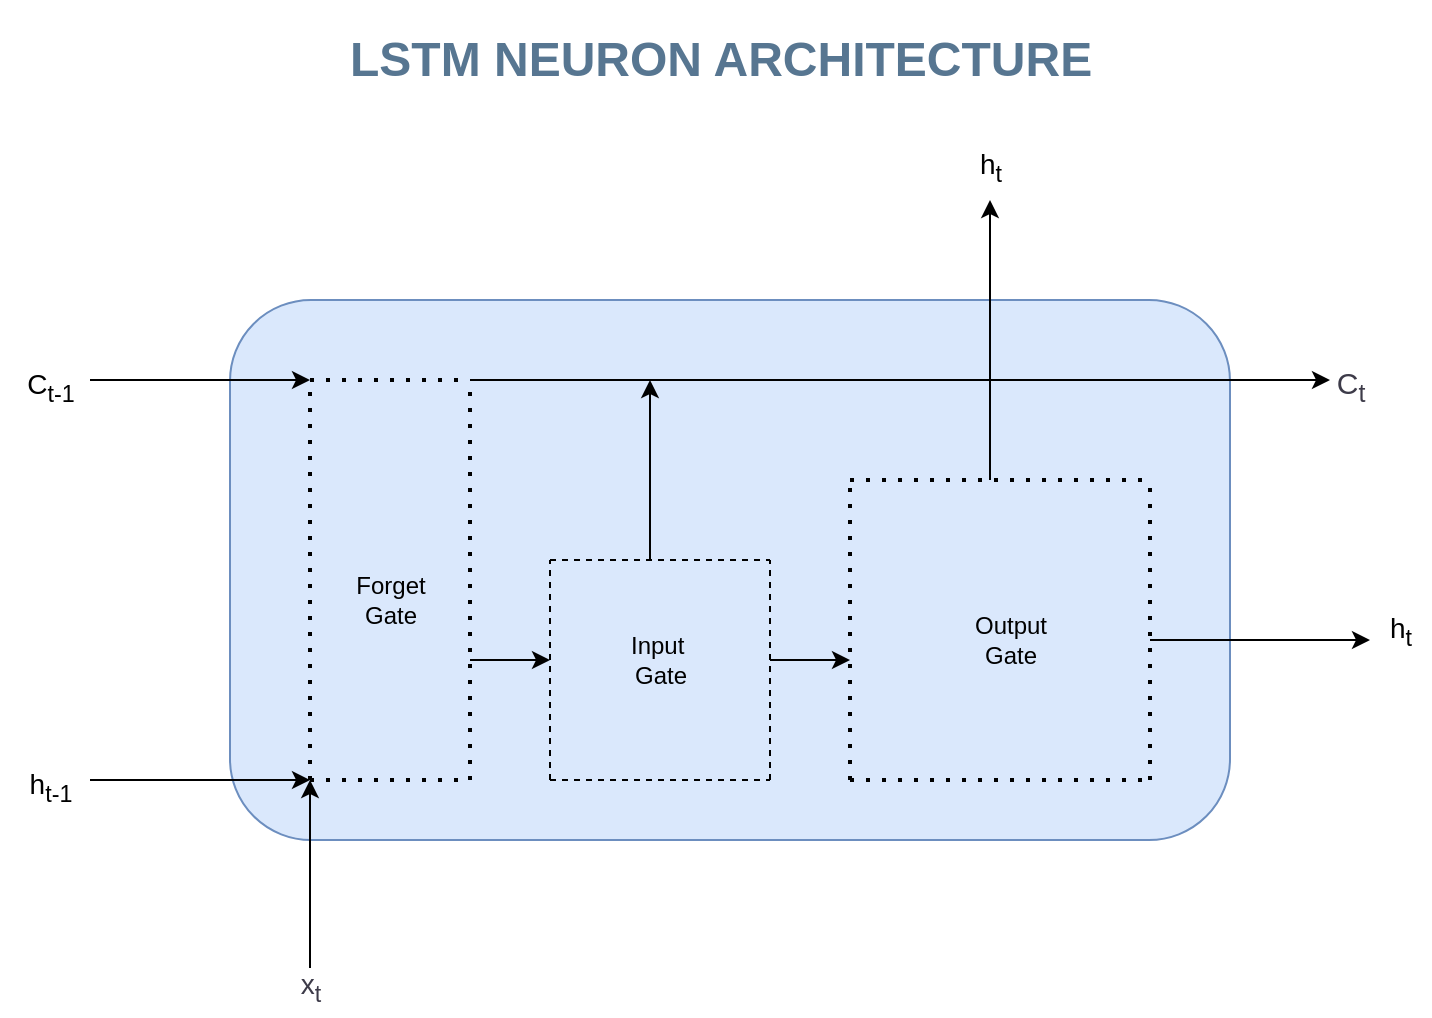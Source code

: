 <mxfile version="22.1.5" type="google">
  <diagram name="Page-1" id="XDvfa6rc9KfHzsdz-pRG">
    <mxGraphModel grid="1" page="1" gridSize="10" guides="1" tooltips="1" connect="1" arrows="1" fold="1" pageScale="1" pageWidth="827" pageHeight="1169" math="0" shadow="0">
      <root>
        <mxCell id="0" />
        <mxCell id="1" parent="0" />
        <mxCell id="9QbWNSX-sjUOGeyVZJAA-1" value="" style="rounded=1;whiteSpace=wrap;html=1;fillColor=#dae8fc;strokeColor=#6c8ebf;" vertex="1" parent="1">
          <mxGeometry x="150" y="210" width="500" height="270" as="geometry" />
        </mxCell>
        <mxCell id="9QbWNSX-sjUOGeyVZJAA-13" value="" style="endArrow=none;dashed=1;html=1;dashPattern=1 3;strokeWidth=2;rounded=0;" edge="1" parent="1">
          <mxGeometry width="50" height="50" relative="1" as="geometry">
            <mxPoint x="190" y="450" as="sourcePoint" />
            <mxPoint x="190" y="250" as="targetPoint" />
            <Array as="points">
              <mxPoint x="190" y="280" />
            </Array>
          </mxGeometry>
        </mxCell>
        <mxCell id="9QbWNSX-sjUOGeyVZJAA-15" value="" style="endArrow=none;dashed=1;html=1;dashPattern=1 3;strokeWidth=2;rounded=0;" edge="1" parent="1">
          <mxGeometry width="50" height="50" relative="1" as="geometry">
            <mxPoint x="270" y="450" as="sourcePoint" />
            <mxPoint x="270" y="250" as="targetPoint" />
            <Array as="points">
              <mxPoint x="270" y="280" />
            </Array>
          </mxGeometry>
        </mxCell>
        <mxCell id="9QbWNSX-sjUOGeyVZJAA-18" value="" style="endArrow=none;dashed=1;html=1;rounded=0;" edge="1" parent="1">
          <mxGeometry width="50" height="50" relative="1" as="geometry">
            <mxPoint x="420" y="450" as="sourcePoint" />
            <mxPoint x="420" y="340" as="targetPoint" />
          </mxGeometry>
        </mxCell>
        <mxCell id="9QbWNSX-sjUOGeyVZJAA-19" value="" style="endArrow=none;dashed=1;html=1;dashPattern=1 3;strokeWidth=2;rounded=0;" edge="1" parent="1">
          <mxGeometry width="50" height="50" relative="1" as="geometry">
            <mxPoint x="460" y="450" as="sourcePoint" />
            <mxPoint x="460" y="300" as="targetPoint" />
            <Array as="points" />
          </mxGeometry>
        </mxCell>
        <mxCell id="9QbWNSX-sjUOGeyVZJAA-21" value="" style="endArrow=none;dashed=1;html=1;dashPattern=1 3;strokeWidth=2;rounded=0;" edge="1" parent="1">
          <mxGeometry width="50" height="50" relative="1" as="geometry">
            <mxPoint x="610" y="450" as="sourcePoint" />
            <mxPoint x="610" y="300" as="targetPoint" />
            <Array as="points" />
          </mxGeometry>
        </mxCell>
        <mxCell id="9QbWNSX-sjUOGeyVZJAA-22" value="" style="endArrow=none;dashed=1;html=1;dashPattern=1 3;strokeWidth=2;rounded=0;" edge="1" parent="1">
          <mxGeometry width="50" height="50" relative="1" as="geometry">
            <mxPoint x="460" y="300" as="sourcePoint" />
            <mxPoint x="610" y="300" as="targetPoint" />
          </mxGeometry>
        </mxCell>
        <mxCell id="9QbWNSX-sjUOGeyVZJAA-23" value="" style="endArrow=none;dashed=1;html=1;dashPattern=1 3;strokeWidth=2;rounded=0;" edge="1" parent="1">
          <mxGeometry width="50" height="50" relative="1" as="geometry">
            <mxPoint x="460" y="450" as="sourcePoint" />
            <mxPoint x="610" y="450" as="targetPoint" />
          </mxGeometry>
        </mxCell>
        <mxCell id="9QbWNSX-sjUOGeyVZJAA-24" value="" style="endArrow=none;dashed=1;html=1;rounded=0;" edge="1" parent="1">
          <mxGeometry width="50" height="50" relative="1" as="geometry">
            <mxPoint x="310" y="340" as="sourcePoint" />
            <mxPoint x="420" y="340" as="targetPoint" />
          </mxGeometry>
        </mxCell>
        <mxCell id="9QbWNSX-sjUOGeyVZJAA-25" value="" style="endArrow=none;dashed=1;html=1;rounded=0;" edge="1" parent="1">
          <mxGeometry width="50" height="50" relative="1" as="geometry">
            <mxPoint x="310" y="450" as="sourcePoint" />
            <mxPoint x="420" y="450" as="targetPoint" />
          </mxGeometry>
        </mxCell>
        <mxCell id="9QbWNSX-sjUOGeyVZJAA-27" value="" style="endArrow=none;dashed=1;html=1;dashPattern=1 3;strokeWidth=2;rounded=0;" edge="1" parent="1">
          <mxGeometry width="50" height="50" relative="1" as="geometry">
            <mxPoint x="190" y="250" as="sourcePoint" />
            <mxPoint x="270" y="250" as="targetPoint" />
          </mxGeometry>
        </mxCell>
        <mxCell id="9QbWNSX-sjUOGeyVZJAA-28" value="" style="endArrow=none;dashed=1;html=1;dashPattern=1 3;strokeWidth=2;rounded=0;" edge="1" parent="1">
          <mxGeometry width="50" height="50" relative="1" as="geometry">
            <mxPoint x="190" y="450" as="sourcePoint" />
            <mxPoint x="270" y="450" as="targetPoint" />
          </mxGeometry>
        </mxCell>
        <mxCell id="9QbWNSX-sjUOGeyVZJAA-29" value="" style="endArrow=classic;html=1;rounded=0;" edge="1" parent="1">
          <mxGeometry width="50" height="50" relative="1" as="geometry">
            <mxPoint x="80" y="250" as="sourcePoint" />
            <mxPoint x="190" y="250" as="targetPoint" />
            <Array as="points" />
          </mxGeometry>
        </mxCell>
        <mxCell id="9QbWNSX-sjUOGeyVZJAA-31" value="" style="endArrow=classic;html=1;rounded=0;" edge="1" parent="1">
          <mxGeometry width="50" height="50" relative="1" as="geometry">
            <mxPoint x="80" y="450" as="sourcePoint" />
            <mxPoint x="190" y="450" as="targetPoint" />
            <Array as="points" />
          </mxGeometry>
        </mxCell>
        <mxCell id="9QbWNSX-sjUOGeyVZJAA-32" value="" style="endArrow=classic;html=1;rounded=0;" edge="1" parent="1">
          <mxGeometry width="50" height="50" relative="1" as="geometry">
            <mxPoint x="270" y="250" as="sourcePoint" />
            <mxPoint x="700" y="250" as="targetPoint" />
            <Array as="points" />
          </mxGeometry>
        </mxCell>
        <mxCell id="9QbWNSX-sjUOGeyVZJAA-34" value="" style="endArrow=classic;html=1;rounded=0;" edge="1" parent="1">
          <mxGeometry width="50" height="50" relative="1" as="geometry">
            <mxPoint x="420" y="390" as="sourcePoint" />
            <mxPoint x="460" y="390" as="targetPoint" />
            <Array as="points" />
          </mxGeometry>
        </mxCell>
        <mxCell id="9QbWNSX-sjUOGeyVZJAA-35" value="" style="endArrow=none;dashed=1;html=1;rounded=0;" edge="1" parent="1">
          <mxGeometry width="50" height="50" relative="1" as="geometry">
            <mxPoint x="310" y="450" as="sourcePoint" />
            <mxPoint x="310" y="340" as="targetPoint" />
          </mxGeometry>
        </mxCell>
        <mxCell id="9QbWNSX-sjUOGeyVZJAA-36" value="" style="endArrow=classic;html=1;rounded=0;" edge="1" parent="1">
          <mxGeometry width="50" height="50" relative="1" as="geometry">
            <mxPoint x="270" y="390" as="sourcePoint" />
            <mxPoint x="310" y="390" as="targetPoint" />
            <Array as="points" />
          </mxGeometry>
        </mxCell>
        <mxCell id="9QbWNSX-sjUOGeyVZJAA-37" value="" style="endArrow=classic;html=1;rounded=0;" edge="1" parent="1">
          <mxGeometry width="50" height="50" relative="1" as="geometry">
            <mxPoint x="610" y="380" as="sourcePoint" />
            <mxPoint x="720" y="380" as="targetPoint" />
            <Array as="points" />
          </mxGeometry>
        </mxCell>
        <mxCell id="9QbWNSX-sjUOGeyVZJAA-38" value="" style="endArrow=classic;html=1;rounded=0;" edge="1" parent="1">
          <mxGeometry width="50" height="50" relative="1" as="geometry">
            <mxPoint x="190" y="550" as="sourcePoint" />
            <mxPoint x="190" y="450" as="targetPoint" />
          </mxGeometry>
        </mxCell>
        <mxCell id="9QbWNSX-sjUOGeyVZJAA-39" value="" style="endArrow=classic;html=1;rounded=0;" edge="1" parent="1">
          <mxGeometry width="50" height="50" relative="1" as="geometry">
            <mxPoint x="360" y="340" as="sourcePoint" />
            <mxPoint x="360" y="250" as="targetPoint" />
          </mxGeometry>
        </mxCell>
        <mxCell id="9QbWNSX-sjUOGeyVZJAA-40" value="" style="endArrow=classic;html=1;rounded=0;" edge="1" parent="1">
          <mxGeometry width="50" height="50" relative="1" as="geometry">
            <mxPoint x="530" y="300" as="sourcePoint" />
            <mxPoint x="530" y="160" as="targetPoint" />
          </mxGeometry>
        </mxCell>
        <mxCell id="9QbWNSX-sjUOGeyVZJAA-42" value="&lt;font style=&quot;font-size: 14px;&quot;&gt;h&lt;sub style=&quot;border-color: var(--border-color);&quot;&gt;t&lt;/sub&gt;&lt;/font&gt;" style="text;html=1;align=center;verticalAlign=middle;resizable=0;points=[];autosize=1;strokeColor=none;fillColor=none;" vertex="1" parent="1">
          <mxGeometry x="720" y="360" width="30" height="30" as="geometry" />
        </mxCell>
        <mxCell id="9QbWNSX-sjUOGeyVZJAA-43" value="&lt;div style=&quot;text-align: left;&quot;&gt;&lt;font face=&quot;Helvetica&quot; style=&quot;font-size: 15px;&quot; color=&quot;#3d3b49&quot;&gt;&lt;span style=&quot;background-color: rgb(255, 255, 255);&quot;&gt;C&lt;sub style=&quot;&quot;&gt;t&lt;/sub&gt;&lt;/span&gt;&lt;/font&gt;&lt;/div&gt;" style="text;html=1;align=center;verticalAlign=middle;resizable=0;points=[];autosize=1;strokeColor=none;fillColor=none;" vertex="1" parent="1">
          <mxGeometry x="690" y="238" width="40" height="30" as="geometry" />
        </mxCell>
        <mxCell id="9QbWNSX-sjUOGeyVZJAA-44" value="&lt;div style=&quot;text-align: left;&quot;&gt;&lt;font style=&quot;font-size: 14px;&quot; color=&quot;#3d3b49&quot;&gt;&lt;span style=&quot;background-color: rgb(255, 255, 255);&quot;&gt;x&lt;sub style=&quot;&quot;&gt;t&lt;/sub&gt;&lt;/span&gt;&lt;/font&gt;&lt;/div&gt;" style="text;html=1;align=center;verticalAlign=middle;resizable=0;points=[];autosize=1;strokeColor=none;fillColor=none;" vertex="1" parent="1">
          <mxGeometry x="175" y="538" width="30" height="30" as="geometry" />
        </mxCell>
        <mxCell id="9QbWNSX-sjUOGeyVZJAA-46" value="&lt;font style=&quot;font-size: 14px;&quot;&gt;h&lt;sub&gt;t&lt;/sub&gt;&lt;/font&gt;" style="text;html=1;align=center;verticalAlign=middle;resizable=0;points=[];autosize=1;strokeColor=none;fillColor=none;" vertex="1" parent="1">
          <mxGeometry x="515" y="128" width="30" height="30" as="geometry" />
        </mxCell>
        <mxCell id="9QbWNSX-sjUOGeyVZJAA-47" value="&lt;font style=&quot;font-size: 14px;&quot;&gt;h&lt;sub&gt;t-1&lt;/sub&gt;&lt;/font&gt;" style="text;html=1;align=center;verticalAlign=middle;resizable=0;points=[];autosize=1;strokeColor=none;fillColor=none;" vertex="1" parent="1">
          <mxGeometry x="40" y="438" width="40" height="30" as="geometry" />
        </mxCell>
        <mxCell id="9QbWNSX-sjUOGeyVZJAA-48" value="&lt;font style=&quot;font-size: 14px;&quot;&gt;C&lt;sub&gt;t-1&lt;/sub&gt;&lt;/font&gt;" style="text;html=1;align=center;verticalAlign=middle;resizable=0;points=[];autosize=1;strokeColor=none;fillColor=none;" vertex="1" parent="1">
          <mxGeometry x="35" y="238" width="50" height="30" as="geometry" />
        </mxCell>
        <mxCell id="9QbWNSX-sjUOGeyVZJAA-49" value="Forget&lt;br&gt;Gate" style="text;html=1;align=center;verticalAlign=middle;resizable=0;points=[];autosize=1;strokeColor=none;fillColor=none;" vertex="1" parent="1">
          <mxGeometry x="200" y="340" width="60" height="40" as="geometry" />
        </mxCell>
        <mxCell id="9QbWNSX-sjUOGeyVZJAA-50" value="Input&amp;nbsp;&lt;br&gt;Gate" style="text;html=1;align=center;verticalAlign=middle;resizable=0;points=[];autosize=1;strokeColor=none;fillColor=none;" vertex="1" parent="1">
          <mxGeometry x="340" y="370" width="50" height="40" as="geometry" />
        </mxCell>
        <mxCell id="9QbWNSX-sjUOGeyVZJAA-51" value="Output &lt;br&gt;Gate" style="text;html=1;align=center;verticalAlign=middle;resizable=0;points=[];autosize=1;strokeColor=none;fillColor=none;" vertex="1" parent="1">
          <mxGeometry x="510" y="360" width="60" height="40" as="geometry" />
        </mxCell>
        <mxCell id="9QbWNSX-sjUOGeyVZJAA-52" value="&lt;h1&gt;&lt;font color=&quot;#577691&quot;&gt;LSTM NEURON ARCHITECTURE&lt;/font&gt;&lt;/h1&gt;" style="text;html=1;strokeColor=none;fillColor=none;spacing=5;spacingTop=-20;whiteSpace=wrap;overflow=hidden;rounded=0;" vertex="1" parent="1">
          <mxGeometry x="205" y="70" width="410" height="80" as="geometry" />
        </mxCell>
      </root>
    </mxGraphModel>
  </diagram>
</mxfile>

